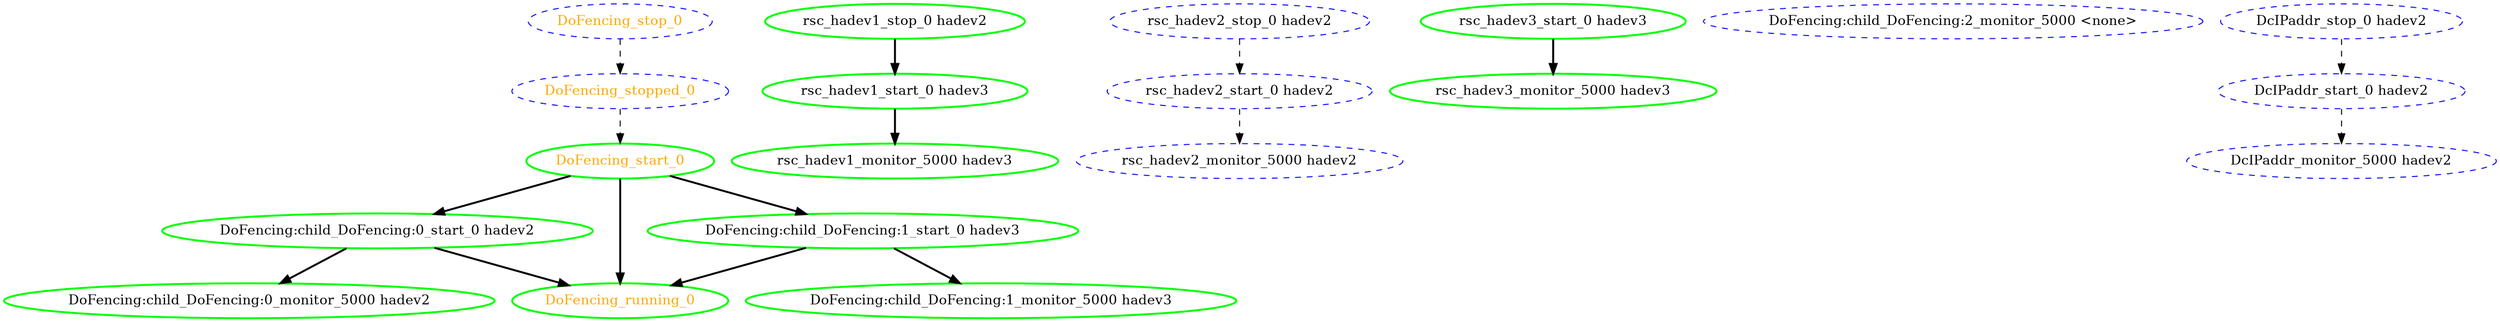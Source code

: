digraph "g" {
	size = "30,30"
"DoFencing:child_DoFencing:0_monitor_5000 hadev2" [ style=bold color="green" fontcolor="black" ]
"rsc_hadev1_monitor_5000 hadev3" [ style=bold color="green" fontcolor="black" ]
"DoFencing:child_DoFencing:0_start_0 hadev2" [ style=bold color="green" fontcolor="black" ]
"rsc_hadev2_monitor_5000 hadev2" [ style="dashed" color="blue" fontcolor="black" ]
"rsc_hadev3_start_0 hadev3" [ style=bold color="green" fontcolor="black" ]
"DoFencing:child_DoFencing:2_monitor_5000 <none>" [ style="dashed" color="blue" fontcolor="black" ]
"DcIPaddr_monitor_5000 hadev2" [ style="dashed" color="blue" fontcolor="black" ]
"rsc_hadev1_start_0 hadev3" [ style=bold color="green" fontcolor="black" ]
"rsc_hadev3_monitor_5000 hadev3" [ style=bold color="green" fontcolor="black" ]
"DoFencing:child_DoFencing:1_monitor_5000 hadev3" [ style=bold color="green" fontcolor="black" ]
"DcIPaddr_stop_0 hadev2" [ style="dashed" color="blue" fontcolor="black" ]
"DcIPaddr_start_0 hadev2" [ style="dashed" color="blue" fontcolor="black" ]
"rsc_hadev1_stop_0 hadev2" [ style=bold color="green" fontcolor="black" ]
"rsc_hadev2_stop_0 hadev2" [ style="dashed" color="blue" fontcolor="black" ]
"rsc_hadev2_start_0 hadev2" [ style="dashed" color="blue" fontcolor="black" ]
"DoFencing:child_DoFencing:1_start_0 hadev3" [ style=bold color="green" fontcolor="black" ]
"DoFencing_start_0" [ style=bold color="green" fontcolor="orange" ]
"DoFencing_running_0" [ style=bold color="green" fontcolor="orange" ]
"DoFencing_stop_0" [ style="dashed" color="blue" fontcolor="orange" ]
"DoFencing_stopped_0" [ style="dashed" color="blue" fontcolor="orange" ]
"DoFencing:child_DoFencing:0_start_0 hadev2" -> "DoFencing:child_DoFencing:0_monitor_5000 hadev2" [ style = bold]
"rsc_hadev1_start_0 hadev3" -> "rsc_hadev1_monitor_5000 hadev3" [ style = bold]
"DoFencing_start_0" -> "DoFencing:child_DoFencing:0_start_0 hadev2" [ style = bold]
"rsc_hadev2_start_0 hadev2" -> "rsc_hadev2_monitor_5000 hadev2" [ style = dashed]
"DcIPaddr_start_0 hadev2" -> "DcIPaddr_monitor_5000 hadev2" [ style = dashed]
"rsc_hadev1_stop_0 hadev2" -> "rsc_hadev1_start_0 hadev3" [ style = bold]
"rsc_hadev3_start_0 hadev3" -> "rsc_hadev3_monitor_5000 hadev3" [ style = bold]
"DoFencing:child_DoFencing:1_start_0 hadev3" -> "DoFencing:child_DoFencing:1_monitor_5000 hadev3" [ style = bold]
"DcIPaddr_stop_0 hadev2" -> "DcIPaddr_start_0 hadev2" [ style = dashed]
"rsc_hadev2_stop_0 hadev2" -> "rsc_hadev2_start_0 hadev2" [ style = dashed]
"DoFencing_start_0" -> "DoFencing:child_DoFencing:1_start_0 hadev3" [ style = bold]
"DoFencing_stopped_0" -> "DoFencing_start_0" [ style = dashed]
"DoFencing:child_DoFencing:0_start_0 hadev2" -> "DoFencing_running_0" [ style = bold]
"DoFencing:child_DoFencing:1_start_0 hadev3" -> "DoFencing_running_0" [ style = bold]
"DoFencing_start_0" -> "DoFencing_running_0" [ style = bold]
"DoFencing_stop_0" -> "DoFencing_stopped_0" [ style = dashed]
}
